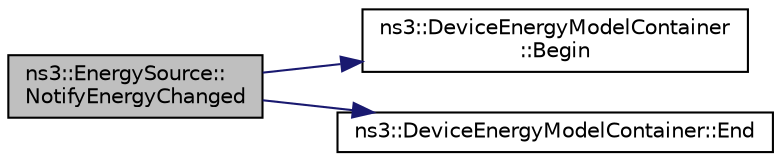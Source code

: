 digraph "ns3::EnergySource::NotifyEnergyChanged"
{
 // LATEX_PDF_SIZE
  edge [fontname="Helvetica",fontsize="10",labelfontname="Helvetica",labelfontsize="10"];
  node [fontname="Helvetica",fontsize="10",shape=record];
  rankdir="LR";
  Node1 [label="ns3::EnergySource::\lNotifyEnergyChanged",height=0.2,width=0.4,color="black", fillcolor="grey75", style="filled", fontcolor="black",tooltip="This function notifies all DeviceEnergyModel of energy changed event."];
  Node1 -> Node2 [color="midnightblue",fontsize="10",style="solid",fontname="Helvetica"];
  Node2 [label="ns3::DeviceEnergyModelContainer\l::Begin",height=0.2,width=0.4,color="black", fillcolor="white", style="filled",URL="$classns3_1_1_device_energy_model_container.html#a52731d5f6c8c091bcb6c23a4dcc31910",tooltip="Get an iterator which refers to the first DeviceEnergyModel pointer in the container."];
  Node1 -> Node3 [color="midnightblue",fontsize="10",style="solid",fontname="Helvetica"];
  Node3 [label="ns3::DeviceEnergyModelContainer::End",height=0.2,width=0.4,color="black", fillcolor="white", style="filled",URL="$classns3_1_1_device_energy_model_container.html#a1cdf491947cf1fd55e85fa91cbc22bac",tooltip="Get an iterator which refers to the last DeviceEnergyModel pointer in the container."];
}
